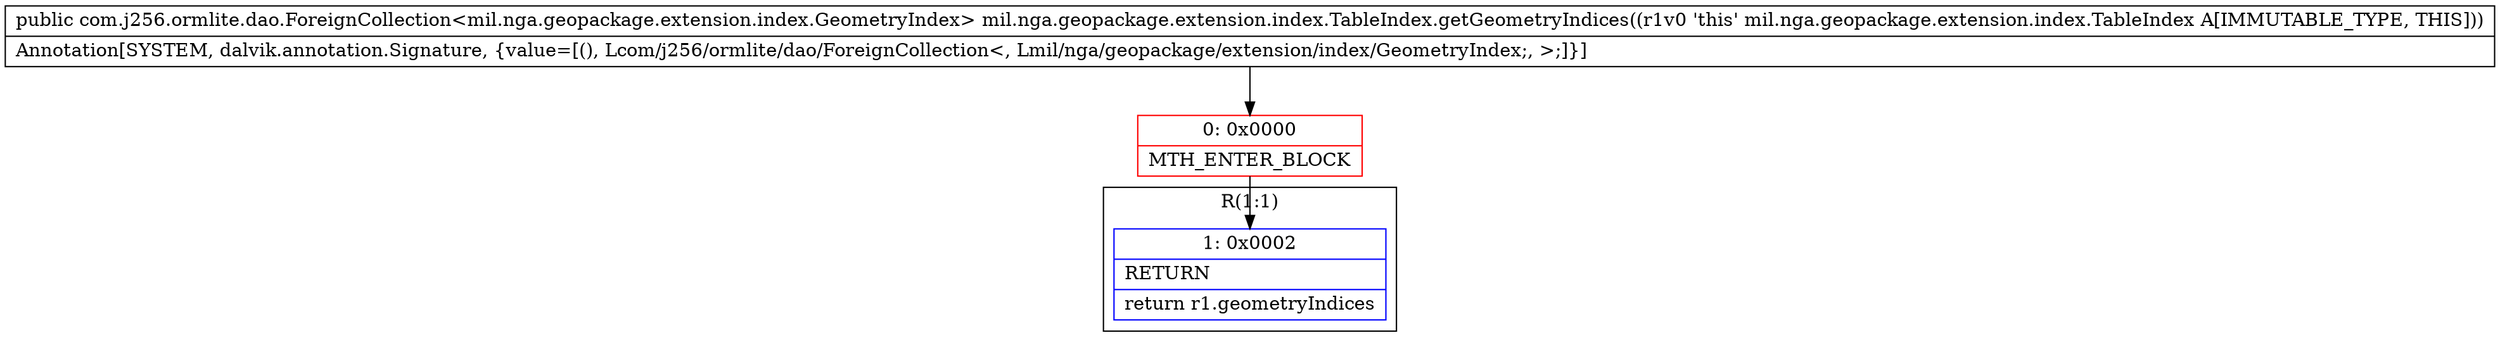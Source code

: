 digraph "CFG formil.nga.geopackage.extension.index.TableIndex.getGeometryIndices()Lcom\/j256\/ormlite\/dao\/ForeignCollection;" {
subgraph cluster_Region_687507883 {
label = "R(1:1)";
node [shape=record,color=blue];
Node_1 [shape=record,label="{1\:\ 0x0002|RETURN\l|return r1.geometryIndices\l}"];
}
Node_0 [shape=record,color=red,label="{0\:\ 0x0000|MTH_ENTER_BLOCK\l}"];
MethodNode[shape=record,label="{public com.j256.ormlite.dao.ForeignCollection\<mil.nga.geopackage.extension.index.GeometryIndex\> mil.nga.geopackage.extension.index.TableIndex.getGeometryIndices((r1v0 'this' mil.nga.geopackage.extension.index.TableIndex A[IMMUTABLE_TYPE, THIS]))  | Annotation[SYSTEM, dalvik.annotation.Signature, \{value=[(), Lcom\/j256\/ormlite\/dao\/ForeignCollection\<, Lmil\/nga\/geopackage\/extension\/index\/GeometryIndex;, \>;]\}]\l}"];
MethodNode -> Node_0;
Node_0 -> Node_1;
}

